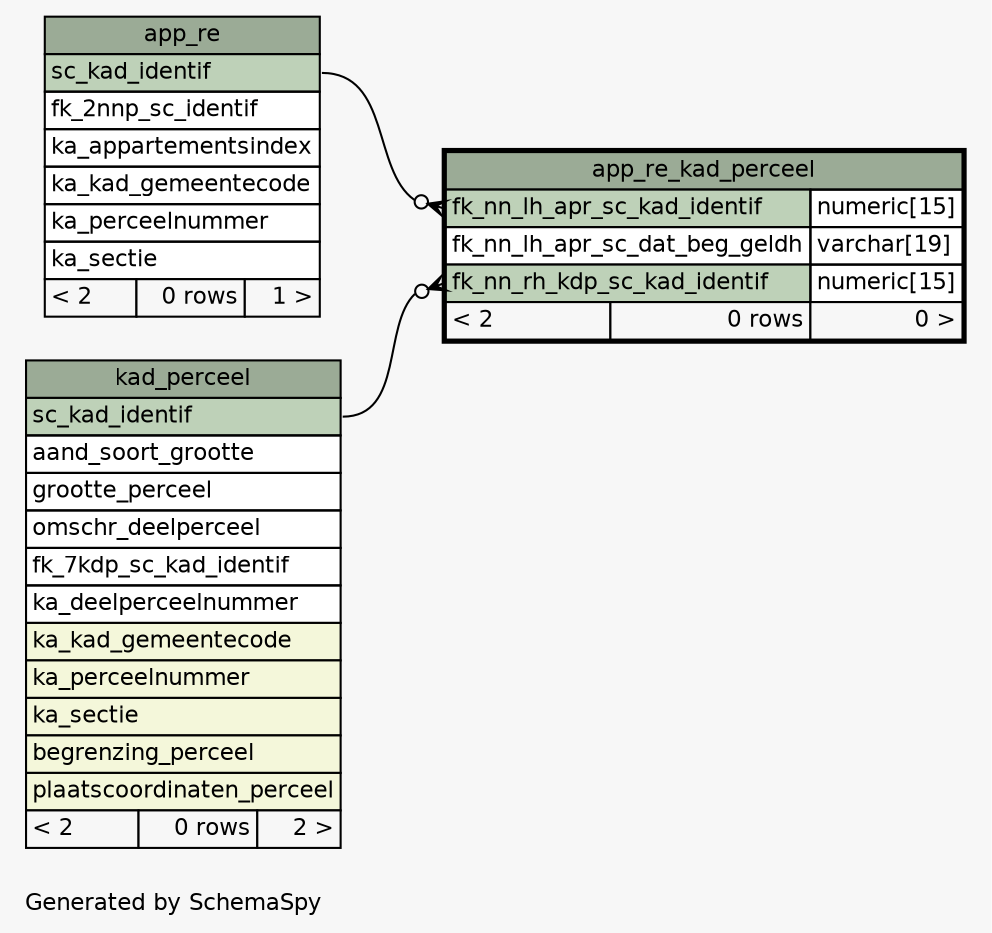 // dot 2.40.1 on Linux 4.18.0-11-generic
// SchemaSpy rev Unknown
digraph "oneDegreeRelationshipsDiagram" {
  graph [
    rankdir="RL"
    bgcolor="#f7f7f7"
    label="\nGenerated by SchemaSpy"
    labeljust="l"
    nodesep="0.18"
    ranksep="0.46"
    fontname="Helvetica"
    fontsize="11"
  ];
  node [
    fontname="Helvetica"
    fontsize="11"
    shape="plaintext"
  ];
  edge [
    arrowsize="0.8"
  ];
  "app_re_kad_perceel":"fk_nn_lh_apr_sc_kad_identif":w -> "app_re":"sc_kad_identif":e [arrowhead=none dir=back arrowtail=crowodot];
  "app_re_kad_perceel":"fk_nn_rh_kdp_sc_kad_identif":w -> "kad_perceel":"sc_kad_identif":e [arrowhead=none dir=back arrowtail=crowodot];
  "app_re" [
    label=<
    <TABLE BORDER="0" CELLBORDER="1" CELLSPACING="0" BGCOLOR="#ffffff">
      <TR><TD COLSPAN="3" BGCOLOR="#9bab96" ALIGN="CENTER">app_re</TD></TR>
      <TR><TD PORT="sc_kad_identif" COLSPAN="3" BGCOLOR="#bed1b8" ALIGN="LEFT">sc_kad_identif</TD></TR>
      <TR><TD PORT="fk_2nnp_sc_identif" COLSPAN="3" ALIGN="LEFT">fk_2nnp_sc_identif</TD></TR>
      <TR><TD PORT="ka_appartementsindex" COLSPAN="3" ALIGN="LEFT">ka_appartementsindex</TD></TR>
      <TR><TD PORT="ka_kad_gemeentecode" COLSPAN="3" ALIGN="LEFT">ka_kad_gemeentecode</TD></TR>
      <TR><TD PORT="ka_perceelnummer" COLSPAN="3" ALIGN="LEFT">ka_perceelnummer</TD></TR>
      <TR><TD PORT="ka_sectie" COLSPAN="3" ALIGN="LEFT">ka_sectie</TD></TR>
      <TR><TD ALIGN="LEFT" BGCOLOR="#f7f7f7">&lt; 2</TD><TD ALIGN="RIGHT" BGCOLOR="#f7f7f7">0 rows</TD><TD ALIGN="RIGHT" BGCOLOR="#f7f7f7">1 &gt;</TD></TR>
    </TABLE>>
    URL="app_re.html"
    tooltip="app_re"
  ];
  "app_re_kad_perceel" [
    label=<
    <TABLE BORDER="2" CELLBORDER="1" CELLSPACING="0" BGCOLOR="#ffffff">
      <TR><TD COLSPAN="3" BGCOLOR="#9bab96" ALIGN="CENTER">app_re_kad_perceel</TD></TR>
      <TR><TD PORT="fk_nn_lh_apr_sc_kad_identif" COLSPAN="2" BGCOLOR="#bed1b8" ALIGN="LEFT">fk_nn_lh_apr_sc_kad_identif</TD><TD PORT="fk_nn_lh_apr_sc_kad_identif.type" ALIGN="LEFT">numeric[15]</TD></TR>
      <TR><TD PORT="fk_nn_lh_apr_sc_dat_beg_geldh" COLSPAN="2" ALIGN="LEFT">fk_nn_lh_apr_sc_dat_beg_geldh</TD><TD PORT="fk_nn_lh_apr_sc_dat_beg_geldh.type" ALIGN="LEFT">varchar[19]</TD></TR>
      <TR><TD PORT="fk_nn_rh_kdp_sc_kad_identif" COLSPAN="2" BGCOLOR="#bed1b8" ALIGN="LEFT">fk_nn_rh_kdp_sc_kad_identif</TD><TD PORT="fk_nn_rh_kdp_sc_kad_identif.type" ALIGN="LEFT">numeric[15]</TD></TR>
      <TR><TD ALIGN="LEFT" BGCOLOR="#f7f7f7">&lt; 2</TD><TD ALIGN="RIGHT" BGCOLOR="#f7f7f7">0 rows</TD><TD ALIGN="RIGHT" BGCOLOR="#f7f7f7">0 &gt;</TD></TR>
    </TABLE>>
    URL="app_re_kad_perceel.html"
    tooltip="app_re_kad_perceel"
  ];
  "kad_perceel" [
    label=<
    <TABLE BORDER="0" CELLBORDER="1" CELLSPACING="0" BGCOLOR="#ffffff">
      <TR><TD COLSPAN="3" BGCOLOR="#9bab96" ALIGN="CENTER">kad_perceel</TD></TR>
      <TR><TD PORT="sc_kad_identif" COLSPAN="3" BGCOLOR="#bed1b8" ALIGN="LEFT">sc_kad_identif</TD></TR>
      <TR><TD PORT="aand_soort_grootte" COLSPAN="3" ALIGN="LEFT">aand_soort_grootte</TD></TR>
      <TR><TD PORT="grootte_perceel" COLSPAN="3" ALIGN="LEFT">grootte_perceel</TD></TR>
      <TR><TD PORT="omschr_deelperceel" COLSPAN="3" ALIGN="LEFT">omschr_deelperceel</TD></TR>
      <TR><TD PORT="fk_7kdp_sc_kad_identif" COLSPAN="3" ALIGN="LEFT">fk_7kdp_sc_kad_identif</TD></TR>
      <TR><TD PORT="ka_deelperceelnummer" COLSPAN="3" ALIGN="LEFT">ka_deelperceelnummer</TD></TR>
      <TR><TD PORT="ka_kad_gemeentecode" COLSPAN="3" BGCOLOR="#f4f7da" ALIGN="LEFT">ka_kad_gemeentecode</TD></TR>
      <TR><TD PORT="ka_perceelnummer" COLSPAN="3" BGCOLOR="#f4f7da" ALIGN="LEFT">ka_perceelnummer</TD></TR>
      <TR><TD PORT="ka_sectie" COLSPAN="3" BGCOLOR="#f4f7da" ALIGN="LEFT">ka_sectie</TD></TR>
      <TR><TD PORT="begrenzing_perceel" COLSPAN="3" BGCOLOR="#f4f7da" ALIGN="LEFT">begrenzing_perceel</TD></TR>
      <TR><TD PORT="plaatscoordinaten_perceel" COLSPAN="3" BGCOLOR="#f4f7da" ALIGN="LEFT">plaatscoordinaten_perceel</TD></TR>
      <TR><TD ALIGN="LEFT" BGCOLOR="#f7f7f7">&lt; 2</TD><TD ALIGN="RIGHT" BGCOLOR="#f7f7f7">0 rows</TD><TD ALIGN="RIGHT" BGCOLOR="#f7f7f7">2 &gt;</TD></TR>
    </TABLE>>
    URL="kad_perceel.html"
    tooltip="kad_perceel"
  ];
}
